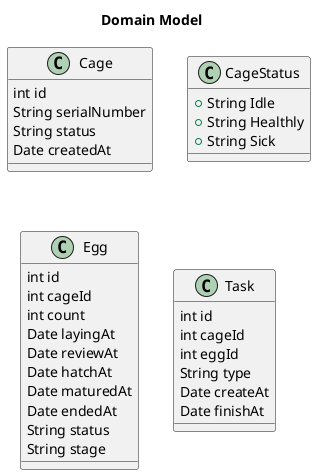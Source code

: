 @startuml Domain Model

title Domain Model

class Cage {
    int id
    String serialNumber
    String status
    Date createdAt
}

class CageStatus {
    +String Idle
    +String Healthly
    +String Sick
}

class Egg {
    int id
    int cageId
    int count
    Date layingAt
    Date reviewAt
    Date hatchAt
    Date maturedAt
    Date endedAt
    String status
    String stage
}

class Task {
    int id
    int cageId
    int eggId
    String type
    Date createAt
    Date finishAt
}

@enduml